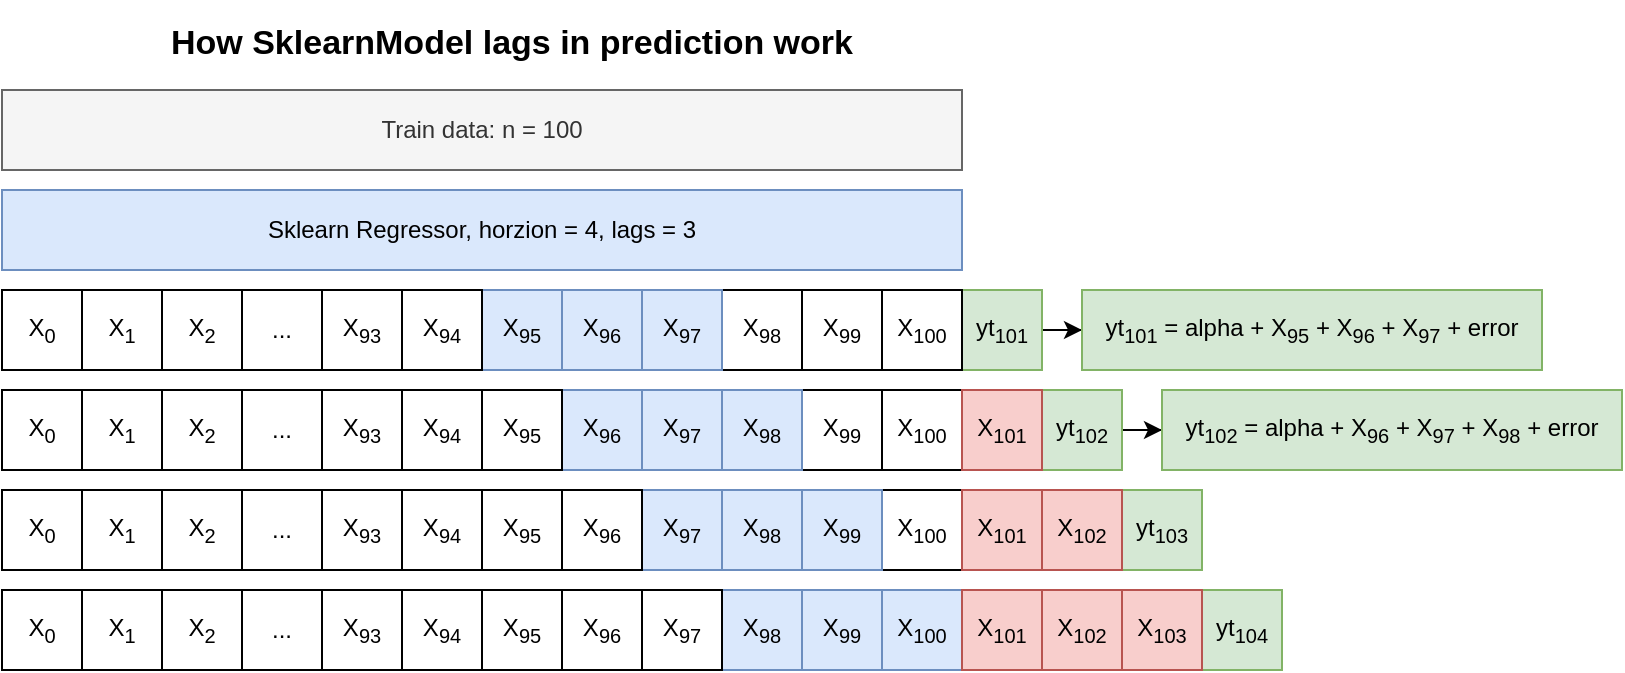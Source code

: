 <mxfile version="14.4.3" type="device"><diagram id="buZ4j0nXRnKCXZ71bAMR" name="Page-1"><mxGraphModel dx="1186" dy="680" grid="1" gridSize="10" guides="1" tooltips="1" connect="1" arrows="1" fold="1" page="1" pageScale="1" pageWidth="850" pageHeight="1100" math="0" shadow="0"><root><mxCell id="0"/><mxCell id="1" parent="0"/><mxCell id="Ygl14iS3Ak6LXM6dC3V7-4" value="&lt;span&gt;Train data: n = 100&lt;/span&gt;" style="rounded=0;whiteSpace=wrap;html=1;fillColor=#f5f5f5;strokeColor=#666666;fontColor=#333333;" parent="1" vertex="1"><mxGeometry x="40" y="320" width="480" height="40" as="geometry"/></mxCell><mxCell id="Ygl14iS3Ak6LXM6dC3V7-10" value="&lt;h1 style=&quot;font-size: 17px&quot;&gt;How SklearnModel lags in prediction work&lt;/h1&gt;" style="text;html=1;strokeColor=none;fillColor=none;spacing=5;spacingTop=-20;whiteSpace=wrap;overflow=hidden;rounded=0;fontSize=17;textDirection=ltr;align=center;verticalAlign=middle;" parent="1" vertex="1"><mxGeometry x="50" y="290" width="490" height="24" as="geometry"/></mxCell><mxCell id="Ygl14iS3Ak6LXM6dC3V7-19" value="&lt;span&gt;Sklearn Regressor, horzion = 4, lags = 3&lt;/span&gt;" style="rounded=0;whiteSpace=wrap;html=1;fillColor=#dae8fc;strokeColor=#6c8ebf;" parent="1" vertex="1"><mxGeometry x="40" y="370" width="480" height="40" as="geometry"/></mxCell><mxCell id="Ygl14iS3Ak6LXM6dC3V7-72" value="" style="edgeStyle=orthogonalEdgeStyle;rounded=0;orthogonalLoop=1;jettySize=auto;html=1;fontSize=12;" parent="1" source="Ygl14iS3Ak6LXM6dC3V7-20" target="Ygl14iS3Ak6LXM6dC3V7-71" edge="1"><mxGeometry relative="1" as="geometry"/></mxCell><mxCell id="Ygl14iS3Ak6LXM6dC3V7-20" value="yt&lt;span style=&quot;font-size: 12px&quot;&gt;&lt;sub&gt;101&lt;/sub&gt;&lt;/span&gt;" style="rounded=0;whiteSpace=wrap;html=1;fillColor=#d5e8d4;strokeColor=#82b366;fontSize=12;" parent="1" vertex="1"><mxGeometry x="520" y="420" width="40" height="40" as="geometry"/></mxCell><mxCell id="Ygl14iS3Ak6LXM6dC3V7-71" value="yt&lt;span style=&quot;font-size: 12px&quot;&gt;&lt;sub&gt;101&lt;/sub&gt;&lt;/span&gt; = alpha + X&lt;span style=&quot;font-size: 12px&quot;&gt;&lt;sub&gt;95&lt;/sub&gt;&lt;/span&gt; + X&lt;span style=&quot;font-size: 12px&quot;&gt;&lt;sub&gt;96&lt;/sub&gt;&lt;/span&gt; + X&lt;span style=&quot;font-size: 12px&quot;&gt;&lt;sub&gt;97&lt;/sub&gt;&lt;/span&gt; + error" style="rounded=0;whiteSpace=wrap;html=1;fillColor=#d5e8d4;strokeColor=#82b366;fontSize=12;" parent="1" vertex="1"><mxGeometry x="580" y="420" width="230" height="40" as="geometry"/></mxCell><mxCell id="Ygl14iS3Ak6LXM6dC3V7-21" value="&lt;font style=&quot;font-size: 12px&quot;&gt;X&lt;span style=&quot;font-size: 12px&quot;&gt;&lt;sub&gt;100&lt;/sub&gt;&lt;/span&gt;&lt;/font&gt;" style="rounded=0;whiteSpace=wrap;html=1;fontSize=12;" parent="1" vertex="1"><mxGeometry x="480" y="420" width="40" height="40" as="geometry"/></mxCell><mxCell id="Ygl14iS3Ak6LXM6dC3V7-22" value="X&lt;span style=&quot;font-size: 12px&quot;&gt;&lt;sub&gt;99&lt;/sub&gt;&lt;/span&gt;" style="rounded=0;whiteSpace=wrap;html=1;fontSize=12;" parent="1" vertex="1"><mxGeometry x="440" y="420" width="40" height="40" as="geometry"/></mxCell><mxCell id="Ygl14iS3Ak6LXM6dC3V7-23" value="X&lt;span style=&quot;font-size: 12px&quot;&gt;&lt;sub&gt;98&lt;/sub&gt;&lt;/span&gt;" style="rounded=0;whiteSpace=wrap;html=1;fontSize=12;" parent="1" vertex="1"><mxGeometry x="400" y="420" width="40" height="40" as="geometry"/></mxCell><mxCell id="Ygl14iS3Ak6LXM6dC3V7-24" value="X&lt;span style=&quot;font-size: 12px&quot;&gt;&lt;sub&gt;97&lt;/sub&gt;&lt;/span&gt;" style="rounded=0;whiteSpace=wrap;html=1;fillColor=#dae8fc;strokeColor=#6c8ebf;fontSize=12;" parent="1" vertex="1"><mxGeometry x="360" y="420" width="40" height="40" as="geometry"/></mxCell><mxCell id="Ygl14iS3Ak6LXM6dC3V7-25" value="X&lt;span style=&quot;font-size: 12px&quot;&gt;&lt;sub&gt;96&lt;/sub&gt;&lt;/span&gt;" style="rounded=0;whiteSpace=wrap;html=1;fillColor=#dae8fc;strokeColor=#6c8ebf;fontSize=12;" parent="1" vertex="1"><mxGeometry x="320" y="420" width="40" height="40" as="geometry"/></mxCell><mxCell id="Ygl14iS3Ak6LXM6dC3V7-26" value="X&lt;span style=&quot;font-size: 12px&quot;&gt;&lt;sub&gt;95&lt;/sub&gt;&lt;/span&gt;" style="rounded=0;whiteSpace=wrap;html=1;fillColor=#dae8fc;strokeColor=#6c8ebf;fontSize=12;" parent="1" vertex="1"><mxGeometry x="280" y="420" width="40" height="40" as="geometry"/></mxCell><mxCell id="Ygl14iS3Ak6LXM6dC3V7-27" value="X&lt;span style=&quot;font-size: 12px&quot;&gt;&lt;sub&gt;94&lt;/sub&gt;&lt;/span&gt;" style="rounded=0;whiteSpace=wrap;html=1;fontSize=12;" parent="1" vertex="1"><mxGeometry x="240" y="420" width="40" height="40" as="geometry"/></mxCell><mxCell id="Ygl14iS3Ak6LXM6dC3V7-28" value="X&lt;span style=&quot;font-size: 12px&quot;&gt;&lt;sub&gt;93&lt;/sub&gt;&lt;/span&gt;" style="rounded=0;whiteSpace=wrap;html=1;fontSize=12;" parent="1" vertex="1"><mxGeometry x="200" y="420" width="40" height="40" as="geometry"/></mxCell><mxCell id="Ygl14iS3Ak6LXM6dC3V7-29" value="..." style="rounded=0;whiteSpace=wrap;html=1;fontSize=12;" parent="1" vertex="1"><mxGeometry x="160" y="420" width="40" height="40" as="geometry"/></mxCell><mxCell id="Ygl14iS3Ak6LXM6dC3V7-30" value="&lt;font style=&quot;font-size: 12px&quot;&gt;X&lt;sub&gt;0&lt;/sub&gt;&lt;/font&gt;" style="rounded=0;whiteSpace=wrap;html=1;fontSize=12;" parent="1" vertex="1"><mxGeometry x="40" y="420" width="40" height="40" as="geometry"/></mxCell><mxCell id="Ygl14iS3Ak6LXM6dC3V7-73" value="X&lt;span style=&quot;font-size: 12px&quot;&gt;&lt;sub&gt;1&lt;/sub&gt;&lt;/span&gt;" style="rounded=0;whiteSpace=wrap;html=1;fontSize=12;" parent="1" vertex="1"><mxGeometry x="80" y="420" width="40" height="40" as="geometry"/></mxCell><mxCell id="Ygl14iS3Ak6LXM6dC3V7-87" value="X&lt;span style=&quot;font-size: 12px&quot;&gt;&lt;sub&gt;2&lt;/sub&gt;&lt;/span&gt;" style="rounded=0;whiteSpace=wrap;html=1;fontSize=12;" parent="1" vertex="1"><mxGeometry x="120" y="420" width="40" height="40" as="geometry"/></mxCell><mxCell id="Ygl14iS3Ak6LXM6dC3V7-134" value="" style="edgeStyle=orthogonalEdgeStyle;rounded=0;orthogonalLoop=1;jettySize=auto;html=1;fontSize=12;" parent="1" source="Ygl14iS3Ak6LXM6dC3V7-88" target="Ygl14iS3Ak6LXM6dC3V7-133" edge="1"><mxGeometry relative="1" as="geometry"/></mxCell><mxCell id="Ygl14iS3Ak6LXM6dC3V7-88" value="&lt;font style=&quot;font-size: 12px&quot;&gt;yt&lt;span style=&quot;font-size: 12px&quot;&gt;&lt;sub&gt;102&lt;/sub&gt;&lt;/span&gt;&lt;/font&gt;" style="rounded=0;whiteSpace=wrap;html=1;fillColor=#d5e8d4;strokeColor=#82b366;fontSize=12;" parent="1" vertex="1"><mxGeometry x="560" y="470" width="40" height="40" as="geometry"/></mxCell><mxCell id="Ygl14iS3Ak6LXM6dC3V7-89" value="&lt;font style=&quot;font-size: 12px&quot;&gt;X&lt;/font&gt;&lt;font style=&quot;font-size: 12px&quot;&gt;&lt;span style=&quot;font-size: 12px&quot;&gt;&lt;sub&gt;100&lt;/sub&gt;&lt;/span&gt;&lt;/font&gt;" style="rounded=0;whiteSpace=wrap;html=1;fontSize=12;" parent="1" vertex="1"><mxGeometry x="480" y="470" width="40" height="40" as="geometry"/></mxCell><mxCell id="Ygl14iS3Ak6LXM6dC3V7-90" value="X&lt;span style=&quot;font-size: 12px&quot;&gt;&lt;sub&gt;99&lt;/sub&gt;&lt;/span&gt;" style="rounded=0;whiteSpace=wrap;html=1;fontSize=12;" parent="1" vertex="1"><mxGeometry x="440" y="470" width="40" height="40" as="geometry"/></mxCell><mxCell id="Ygl14iS3Ak6LXM6dC3V7-91" value="X&lt;span style=&quot;font-size: 12px&quot;&gt;&lt;sub&gt;98&lt;/sub&gt;&lt;/span&gt;" style="rounded=0;whiteSpace=wrap;html=1;fillColor=#dae8fc;strokeColor=#6c8ebf;fontSize=12;" parent="1" vertex="1"><mxGeometry x="400" y="470" width="40" height="40" as="geometry"/></mxCell><mxCell id="Ygl14iS3Ak6LXM6dC3V7-92" value="X&lt;span style=&quot;font-size: 12px&quot;&gt;&lt;sub&gt;97&lt;/sub&gt;&lt;/span&gt;" style="rounded=0;whiteSpace=wrap;html=1;fillColor=#dae8fc;strokeColor=#6c8ebf;fontSize=12;" parent="1" vertex="1"><mxGeometry x="360" y="470" width="40" height="40" as="geometry"/></mxCell><mxCell id="Ygl14iS3Ak6LXM6dC3V7-93" value="X&lt;span style=&quot;font-size: 12px&quot;&gt;&lt;sub&gt;96&lt;/sub&gt;&lt;/span&gt;" style="rounded=0;whiteSpace=wrap;html=1;fillColor=#dae8fc;strokeColor=#6c8ebf;fontSize=12;" parent="1" vertex="1"><mxGeometry x="320" y="470" width="40" height="40" as="geometry"/></mxCell><mxCell id="Ygl14iS3Ak6LXM6dC3V7-94" value="X&lt;span style=&quot;font-size: 12px&quot;&gt;&lt;sub&gt;95&lt;/sub&gt;&lt;/span&gt;" style="rounded=0;whiteSpace=wrap;html=1;fontSize=12;" parent="1" vertex="1"><mxGeometry x="280" y="470" width="40" height="40" as="geometry"/></mxCell><mxCell id="Ygl14iS3Ak6LXM6dC3V7-95" value="X&lt;span style=&quot;font-size: 12px&quot;&gt;&lt;sub&gt;94&lt;/sub&gt;&lt;/span&gt;" style="rounded=0;whiteSpace=wrap;html=1;fontSize=12;" parent="1" vertex="1"><mxGeometry x="240" y="470" width="40" height="40" as="geometry"/></mxCell><mxCell id="Ygl14iS3Ak6LXM6dC3V7-96" value="X&lt;span style=&quot;font-size: 12px&quot;&gt;&lt;sub&gt;93&lt;/sub&gt;&lt;/span&gt;" style="rounded=0;whiteSpace=wrap;html=1;fontSize=12;" parent="1" vertex="1"><mxGeometry x="200" y="470" width="40" height="40" as="geometry"/></mxCell><mxCell id="Ygl14iS3Ak6LXM6dC3V7-97" value="..." style="rounded=0;whiteSpace=wrap;html=1;fontSize=12;" parent="1" vertex="1"><mxGeometry x="160" y="470" width="40" height="40" as="geometry"/></mxCell><mxCell id="Ygl14iS3Ak6LXM6dC3V7-98" value="&lt;font style=&quot;font-size: 12px&quot;&gt;X&lt;sub&gt;0&lt;/sub&gt;&lt;/font&gt;" style="rounded=0;whiteSpace=wrap;html=1;fontSize=12;" parent="1" vertex="1"><mxGeometry x="40" y="470" width="40" height="40" as="geometry"/></mxCell><mxCell id="Ygl14iS3Ak6LXM6dC3V7-99" value="X&lt;sub&gt;1&lt;/sub&gt;&lt;span style=&quot;font-size: 10px&quot;&gt;&lt;br&gt;&lt;/span&gt;" style="rounded=0;whiteSpace=wrap;html=1;fontSize=12;" parent="1" vertex="1"><mxGeometry x="80" y="470" width="40" height="40" as="geometry"/></mxCell><mxCell id="Ygl14iS3Ak6LXM6dC3V7-100" value="X&lt;span style=&quot;font-size: 12px&quot;&gt;&lt;sub&gt;2&lt;/sub&gt;&lt;/span&gt;" style="rounded=0;whiteSpace=wrap;html=1;fontSize=12;" parent="1" vertex="1"><mxGeometry x="120" y="470" width="40" height="40" as="geometry"/></mxCell><mxCell id="Ygl14iS3Ak6LXM6dC3V7-101" value="&lt;font style=&quot;font-size: 12px&quot;&gt;X&lt;span style=&quot;font-size: 12px&quot;&gt;&lt;sub&gt;101&lt;/sub&gt;&lt;/span&gt;&lt;/font&gt;" style="rounded=0;whiteSpace=wrap;html=1;fillColor=#f8cecc;strokeColor=#b85450;fontSize=12;" parent="1" vertex="1"><mxGeometry x="520" y="470" width="40" height="40" as="geometry"/></mxCell><mxCell id="Ygl14iS3Ak6LXM6dC3V7-102" value="&lt;font style=&quot;font-size: 12px&quot;&gt;yt&lt;span style=&quot;font-size: 12px&quot;&gt;&lt;sub&gt;103&lt;/sub&gt;&lt;/span&gt;&lt;/font&gt;" style="rounded=0;whiteSpace=wrap;html=1;fillColor=#d5e8d4;strokeColor=#82b366;fontSize=12;" parent="1" vertex="1"><mxGeometry x="600" y="520" width="40" height="40" as="geometry"/></mxCell><mxCell id="Ygl14iS3Ak6LXM6dC3V7-103" value="&lt;font style=&quot;font-size: 12px&quot;&gt;X&lt;span style=&quot;font-size: 12px&quot;&gt;&lt;sub&gt;100&lt;/sub&gt;&lt;/span&gt;&lt;/font&gt;" style="rounded=0;whiteSpace=wrap;html=1;fontSize=12;" parent="1" vertex="1"><mxGeometry x="480" y="520" width="40" height="40" as="geometry"/></mxCell><mxCell id="Ygl14iS3Ak6LXM6dC3V7-104" value="X&lt;span style=&quot;font-size: 12px&quot;&gt;&lt;sub&gt;99&lt;/sub&gt;&lt;/span&gt;" style="rounded=0;whiteSpace=wrap;html=1;fillColor=#dae8fc;strokeColor=#6c8ebf;fontSize=12;" parent="1" vertex="1"><mxGeometry x="440" y="520" width="40" height="40" as="geometry"/></mxCell><mxCell id="Ygl14iS3Ak6LXM6dC3V7-105" value="X&lt;span style=&quot;font-size: 12px&quot;&gt;&lt;sub&gt;98&lt;/sub&gt;&lt;/span&gt;" style="rounded=0;whiteSpace=wrap;html=1;fillColor=#dae8fc;strokeColor=#6c8ebf;fontSize=12;" parent="1" vertex="1"><mxGeometry x="400" y="520" width="40" height="40" as="geometry"/></mxCell><mxCell id="Ygl14iS3Ak6LXM6dC3V7-106" value="X&lt;span style=&quot;font-size: 12px&quot;&gt;&lt;sub&gt;97&lt;/sub&gt;&lt;/span&gt;" style="rounded=0;whiteSpace=wrap;html=1;fillColor=#dae8fc;strokeColor=#6c8ebf;fontSize=12;" parent="1" vertex="1"><mxGeometry x="360" y="520" width="40" height="40" as="geometry"/></mxCell><mxCell id="Ygl14iS3Ak6LXM6dC3V7-107" value="X&lt;span style=&quot;font-size: 12px&quot;&gt;&lt;sub&gt;96&lt;/sub&gt;&lt;/span&gt;" style="rounded=0;whiteSpace=wrap;html=1;fontSize=12;" parent="1" vertex="1"><mxGeometry x="320" y="520" width="40" height="40" as="geometry"/></mxCell><mxCell id="Ygl14iS3Ak6LXM6dC3V7-108" value="X&lt;span style=&quot;font-size: 12px&quot;&gt;&lt;sub&gt;95&lt;/sub&gt;&lt;/span&gt;" style="rounded=0;whiteSpace=wrap;html=1;fontSize=12;" parent="1" vertex="1"><mxGeometry x="280" y="520" width="40" height="40" as="geometry"/></mxCell><mxCell id="Ygl14iS3Ak6LXM6dC3V7-109" value="X&lt;span style=&quot;font-size: 12px&quot;&gt;&lt;sub&gt;94&lt;/sub&gt;&lt;/span&gt;" style="rounded=0;whiteSpace=wrap;html=1;fontSize=12;" parent="1" vertex="1"><mxGeometry x="240" y="520" width="40" height="40" as="geometry"/></mxCell><mxCell id="Ygl14iS3Ak6LXM6dC3V7-110" value="X&lt;span style=&quot;font-size: 12px&quot;&gt;&lt;sub&gt;93&lt;/sub&gt;&lt;/span&gt;" style="rounded=0;whiteSpace=wrap;html=1;fontSize=12;" parent="1" vertex="1"><mxGeometry x="200" y="520" width="40" height="40" as="geometry"/></mxCell><mxCell id="Ygl14iS3Ak6LXM6dC3V7-111" value="..." style="rounded=0;whiteSpace=wrap;html=1;fontSize=12;" parent="1" vertex="1"><mxGeometry x="160" y="520" width="40" height="40" as="geometry"/></mxCell><mxCell id="Ygl14iS3Ak6LXM6dC3V7-112" value="X&lt;span style=&quot;font-size: 12px&quot;&gt;&lt;sub&gt;0&lt;/sub&gt;&lt;/span&gt;" style="rounded=0;whiteSpace=wrap;html=1;fontSize=12;" parent="1" vertex="1"><mxGeometry x="40" y="520" width="40" height="40" as="geometry"/></mxCell><mxCell id="Ygl14iS3Ak6LXM6dC3V7-113" value="X&lt;span style=&quot;font-size: 12px&quot;&gt;&lt;sub&gt;1&lt;/sub&gt;&lt;/span&gt;" style="rounded=0;whiteSpace=wrap;html=1;fontSize=12;" parent="1" vertex="1"><mxGeometry x="80" y="520" width="40" height="40" as="geometry"/></mxCell><mxCell id="Ygl14iS3Ak6LXM6dC3V7-114" value="X&lt;span style=&quot;font-size: 12px&quot;&gt;&lt;sub&gt;2&lt;/sub&gt;&lt;/span&gt;" style="rounded=0;whiteSpace=wrap;html=1;fontSize=12;" parent="1" vertex="1"><mxGeometry x="120" y="520" width="40" height="40" as="geometry"/></mxCell><mxCell id="Ygl14iS3Ak6LXM6dC3V7-115" value="&lt;font style=&quot;font-size: 12px&quot;&gt;X&lt;span style=&quot;font-size: 12px&quot;&gt;&lt;sub&gt;101&lt;/sub&gt;&lt;/span&gt;&lt;/font&gt;" style="rounded=0;whiteSpace=wrap;html=1;fillColor=#f8cecc;strokeColor=#b85450;fontSize=12;" parent="1" vertex="1"><mxGeometry x="520" y="520" width="40" height="40" as="geometry"/></mxCell><mxCell id="Ygl14iS3Ak6LXM6dC3V7-116" value="&lt;font style=&quot;font-size: 12px&quot;&gt;X&lt;span style=&quot;font-size: 12px&quot;&gt;&lt;sub&gt;102&lt;/sub&gt;&lt;/span&gt;&lt;/font&gt;" style="rounded=0;whiteSpace=wrap;html=1;fillColor=#f8cecc;strokeColor=#b85450;fontSize=12;" parent="1" vertex="1"><mxGeometry x="560" y="520" width="40" height="40" as="geometry"/></mxCell><mxCell id="Ygl14iS3Ak6LXM6dC3V7-117" value="&lt;font style=&quot;font-size: 12px&quot;&gt;yt&lt;span style=&quot;font-size: 12px&quot;&gt;&lt;sub&gt;104&lt;/sub&gt;&lt;/span&gt;&lt;/font&gt;" style="rounded=0;whiteSpace=wrap;html=1;fillColor=#d5e8d4;strokeColor=#82b366;fontSize=12;" parent="1" vertex="1"><mxGeometry x="640" y="570" width="40" height="40" as="geometry"/></mxCell><mxCell id="Ygl14iS3Ak6LXM6dC3V7-118" value="&lt;font style=&quot;font-size: 12px&quot;&gt;X&lt;span style=&quot;font-size: 12px&quot;&gt;&lt;sub&gt;100&lt;/sub&gt;&lt;/span&gt;&lt;/font&gt;" style="rounded=0;whiteSpace=wrap;html=1;fillColor=#dae8fc;strokeColor=#6c8ebf;fontSize=12;" parent="1" vertex="1"><mxGeometry x="480" y="570" width="40" height="40" as="geometry"/></mxCell><mxCell id="Ygl14iS3Ak6LXM6dC3V7-119" value="X&lt;span style=&quot;font-size: 12px&quot;&gt;&lt;sub&gt;99&lt;/sub&gt;&lt;/span&gt;" style="rounded=0;whiteSpace=wrap;html=1;fillColor=#dae8fc;strokeColor=#6c8ebf;fontSize=12;" parent="1" vertex="1"><mxGeometry x="440" y="570" width="40" height="40" as="geometry"/></mxCell><mxCell id="Ygl14iS3Ak6LXM6dC3V7-120" value="X&lt;span style=&quot;font-size: 12px&quot;&gt;&lt;sub&gt;98&lt;/sub&gt;&lt;/span&gt;" style="rounded=0;whiteSpace=wrap;html=1;fillColor=#dae8fc;strokeColor=#6c8ebf;fontSize=12;" parent="1" vertex="1"><mxGeometry x="400" y="570" width="40" height="40" as="geometry"/></mxCell><mxCell id="Ygl14iS3Ak6LXM6dC3V7-121" value="X&lt;span style=&quot;font-size: 12px&quot;&gt;&lt;sub&gt;97&lt;/sub&gt;&lt;/span&gt;" style="rounded=0;whiteSpace=wrap;html=1;fontSize=12;" parent="1" vertex="1"><mxGeometry x="360" y="570" width="40" height="40" as="geometry"/></mxCell><mxCell id="Ygl14iS3Ak6LXM6dC3V7-122" value="X&lt;span style=&quot;font-size: 12px&quot;&gt;&lt;sub&gt;96&lt;/sub&gt;&lt;/span&gt;" style="rounded=0;whiteSpace=wrap;html=1;fontSize=12;" parent="1" vertex="1"><mxGeometry x="320" y="570" width="40" height="40" as="geometry"/></mxCell><mxCell id="Ygl14iS3Ak6LXM6dC3V7-123" value="X&lt;span style=&quot;font-size: 12px&quot;&gt;&lt;sub&gt;95&lt;/sub&gt;&lt;/span&gt;" style="rounded=0;whiteSpace=wrap;html=1;fontSize=12;" parent="1" vertex="1"><mxGeometry x="280" y="570" width="40" height="40" as="geometry"/></mxCell><mxCell id="Ygl14iS3Ak6LXM6dC3V7-124" value="X&lt;span style=&quot;font-size: 12px&quot;&gt;&lt;sub&gt;94&lt;/sub&gt;&lt;/span&gt;" style="rounded=0;whiteSpace=wrap;html=1;fontSize=12;" parent="1" vertex="1"><mxGeometry x="240" y="570" width="40" height="40" as="geometry"/></mxCell><mxCell id="Ygl14iS3Ak6LXM6dC3V7-125" value="X&lt;span style=&quot;font-size: 12px&quot;&gt;&lt;sub&gt;93&lt;/sub&gt;&lt;/span&gt;" style="rounded=0;whiteSpace=wrap;html=1;fontSize=12;" parent="1" vertex="1"><mxGeometry x="200" y="570" width="40" height="40" as="geometry"/></mxCell><mxCell id="Ygl14iS3Ak6LXM6dC3V7-126" value="..." style="rounded=0;whiteSpace=wrap;html=1;fontSize=12;" parent="1" vertex="1"><mxGeometry x="160" y="570" width="40" height="40" as="geometry"/></mxCell><mxCell id="Ygl14iS3Ak6LXM6dC3V7-127" value="X&lt;span style=&quot;font-size: 12px&quot;&gt;&lt;sub&gt;0&lt;/sub&gt;&lt;/span&gt;" style="rounded=0;whiteSpace=wrap;html=1;fontSize=12;" parent="1" vertex="1"><mxGeometry x="40" y="570" width="40" height="40" as="geometry"/></mxCell><mxCell id="Ygl14iS3Ak6LXM6dC3V7-128" value="X&lt;span style=&quot;font-size: 12px&quot;&gt;&lt;sub&gt;1&lt;/sub&gt;&lt;/span&gt;" style="rounded=0;whiteSpace=wrap;html=1;fontSize=12;" parent="1" vertex="1"><mxGeometry x="80" y="570" width="40" height="40" as="geometry"/></mxCell><mxCell id="Ygl14iS3Ak6LXM6dC3V7-129" value="X&lt;span style=&quot;font-size: 12px&quot;&gt;&lt;sub&gt;2&lt;/sub&gt;&lt;/span&gt;" style="rounded=0;whiteSpace=wrap;html=1;fontSize=12;" parent="1" vertex="1"><mxGeometry x="120" y="570" width="40" height="40" as="geometry"/></mxCell><mxCell id="Ygl14iS3Ak6LXM6dC3V7-130" value="&lt;font style=&quot;font-size: 12px&quot;&gt;X&lt;span style=&quot;font-size: 12px&quot;&gt;&lt;sub&gt;101&lt;/sub&gt;&lt;/span&gt;&lt;/font&gt;" style="rounded=0;whiteSpace=wrap;html=1;fillColor=#f8cecc;strokeColor=#b85450;fontSize=12;" parent="1" vertex="1"><mxGeometry x="520" y="570" width="40" height="40" as="geometry"/></mxCell><mxCell id="Ygl14iS3Ak6LXM6dC3V7-131" value="&lt;font style=&quot;font-size: 12px&quot;&gt;X&lt;span style=&quot;font-size: 12px&quot;&gt;&lt;sub&gt;102&lt;/sub&gt;&lt;/span&gt;&lt;/font&gt;" style="rounded=0;whiteSpace=wrap;html=1;fillColor=#f8cecc;strokeColor=#b85450;fontSize=12;" parent="1" vertex="1"><mxGeometry x="560" y="570" width="40" height="40" as="geometry"/></mxCell><mxCell id="Ygl14iS3Ak6LXM6dC3V7-132" value="&lt;font style=&quot;font-size: 12px&quot;&gt;X&lt;span style=&quot;font-size: 12px&quot;&gt;&lt;sub&gt;103&lt;/sub&gt;&lt;/span&gt;&lt;/font&gt;" style="rounded=0;whiteSpace=wrap;html=1;fillColor=#f8cecc;strokeColor=#b85450;fontSize=12;" parent="1" vertex="1"><mxGeometry x="600" y="570" width="40" height="40" as="geometry"/></mxCell><mxCell id="Ygl14iS3Ak6LXM6dC3V7-133" value="yt&lt;span style=&quot;font-size: 12px&quot;&gt;&lt;sub&gt;102&lt;/sub&gt;&lt;/span&gt;&amp;nbsp;= alpha + X&lt;span style=&quot;font-size: 12px&quot;&gt;&lt;sub&gt;96&lt;/sub&gt;&lt;/span&gt;&amp;nbsp;+ X&lt;span style=&quot;font-size: 12px&quot;&gt;&lt;sub&gt;97&lt;/sub&gt;&lt;/span&gt;&amp;nbsp;+ X&lt;span style=&quot;font-size: 12px&quot;&gt;&lt;sub&gt;98&lt;/sub&gt;&lt;/span&gt;&amp;nbsp;+ error" style="rounded=0;whiteSpace=wrap;html=1;fillColor=#d5e8d4;strokeColor=#82b366;fontSize=12;" parent="1" vertex="1"><mxGeometry x="620" y="470" width="230" height="40" as="geometry"/></mxCell></root></mxGraphModel></diagram></mxfile>
